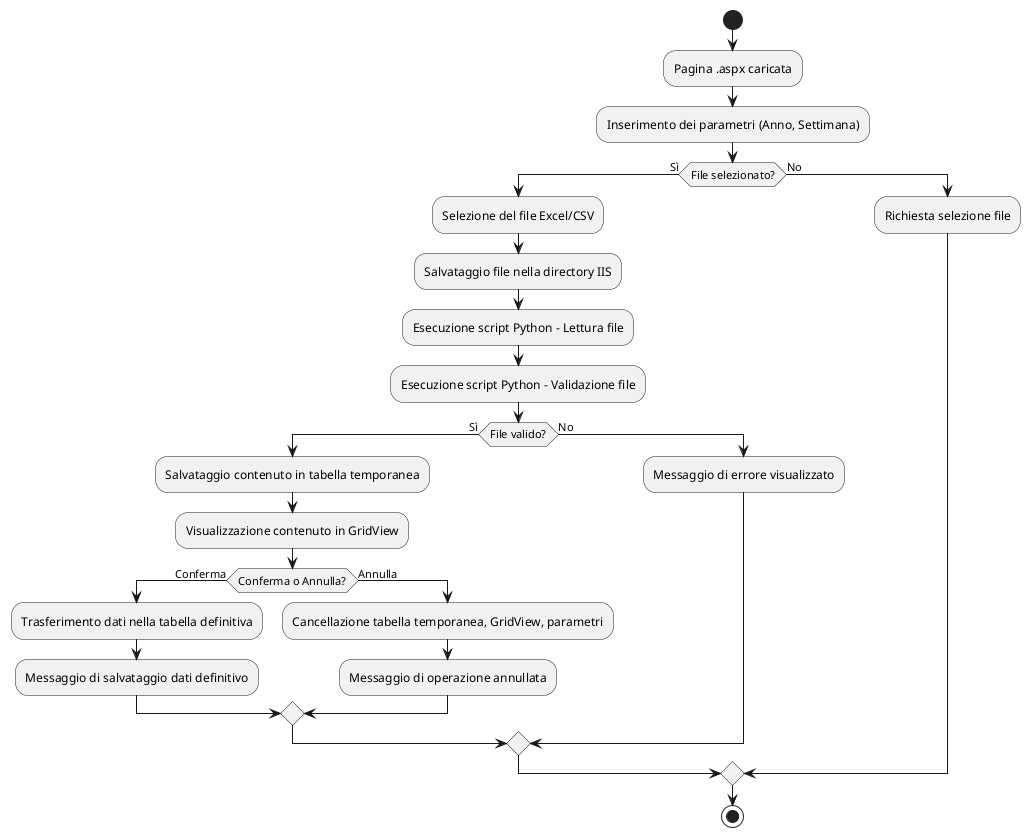 @startuml
start

:Pagina .aspx caricata;
:Inserimento dei parametri (Anno, Settimana);
if (File selezionato?) then (Sì)
  :Selezione del file Excel/CSV;
  :Salvataggio file nella directory IIS;
  :Esecuzione script Python - Lettura file;
  :Esecuzione script Python - Validazione file;
  if (File valido?) then (Sì)
    :Salvataggio contenuto in tabella temporanea;
    :Visualizzazione contenuto in GridView;
    if (Conferma o Annulla?) then (Conferma)
      :Trasferimento dati nella tabella definitiva;
      :Messaggio di salvataggio dati definitivo;
    else (Annulla)
      :Cancellazione tabella temporanea, GridView, parametri;
      :Messaggio di operazione annullata;
    endif
  else (No)
    :Messaggio di errore visualizzato;
  endif
else (No)
  :Richiesta selezione file;
endif

stop
@enduml
